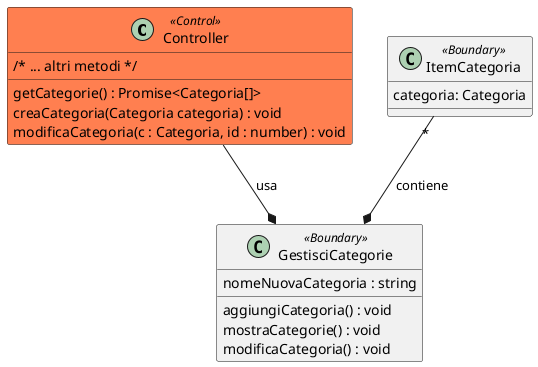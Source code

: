 @startuml


class Controller <<Control>> #coral{
/* ... altri metodi */
getCategorie() : Promise<Categoria[]>
creaCategoria(Categoria categoria) : void 
modificaCategoria(c : Categoria, id : number) : void
}

class GestisciCategorie<<Boundary>> {
nomeNuovaCategoria : string 

aggiungiCategoria() : void
mostraCategorie() : void
modificaCategoria() : void

}



class ItemCategoria <<Boundary>> {

    categoria: Categoria

}
ItemCategoria "*"--* GestisciCategorie: contiene


Controller --* GestisciCategorie: usa
@enduml